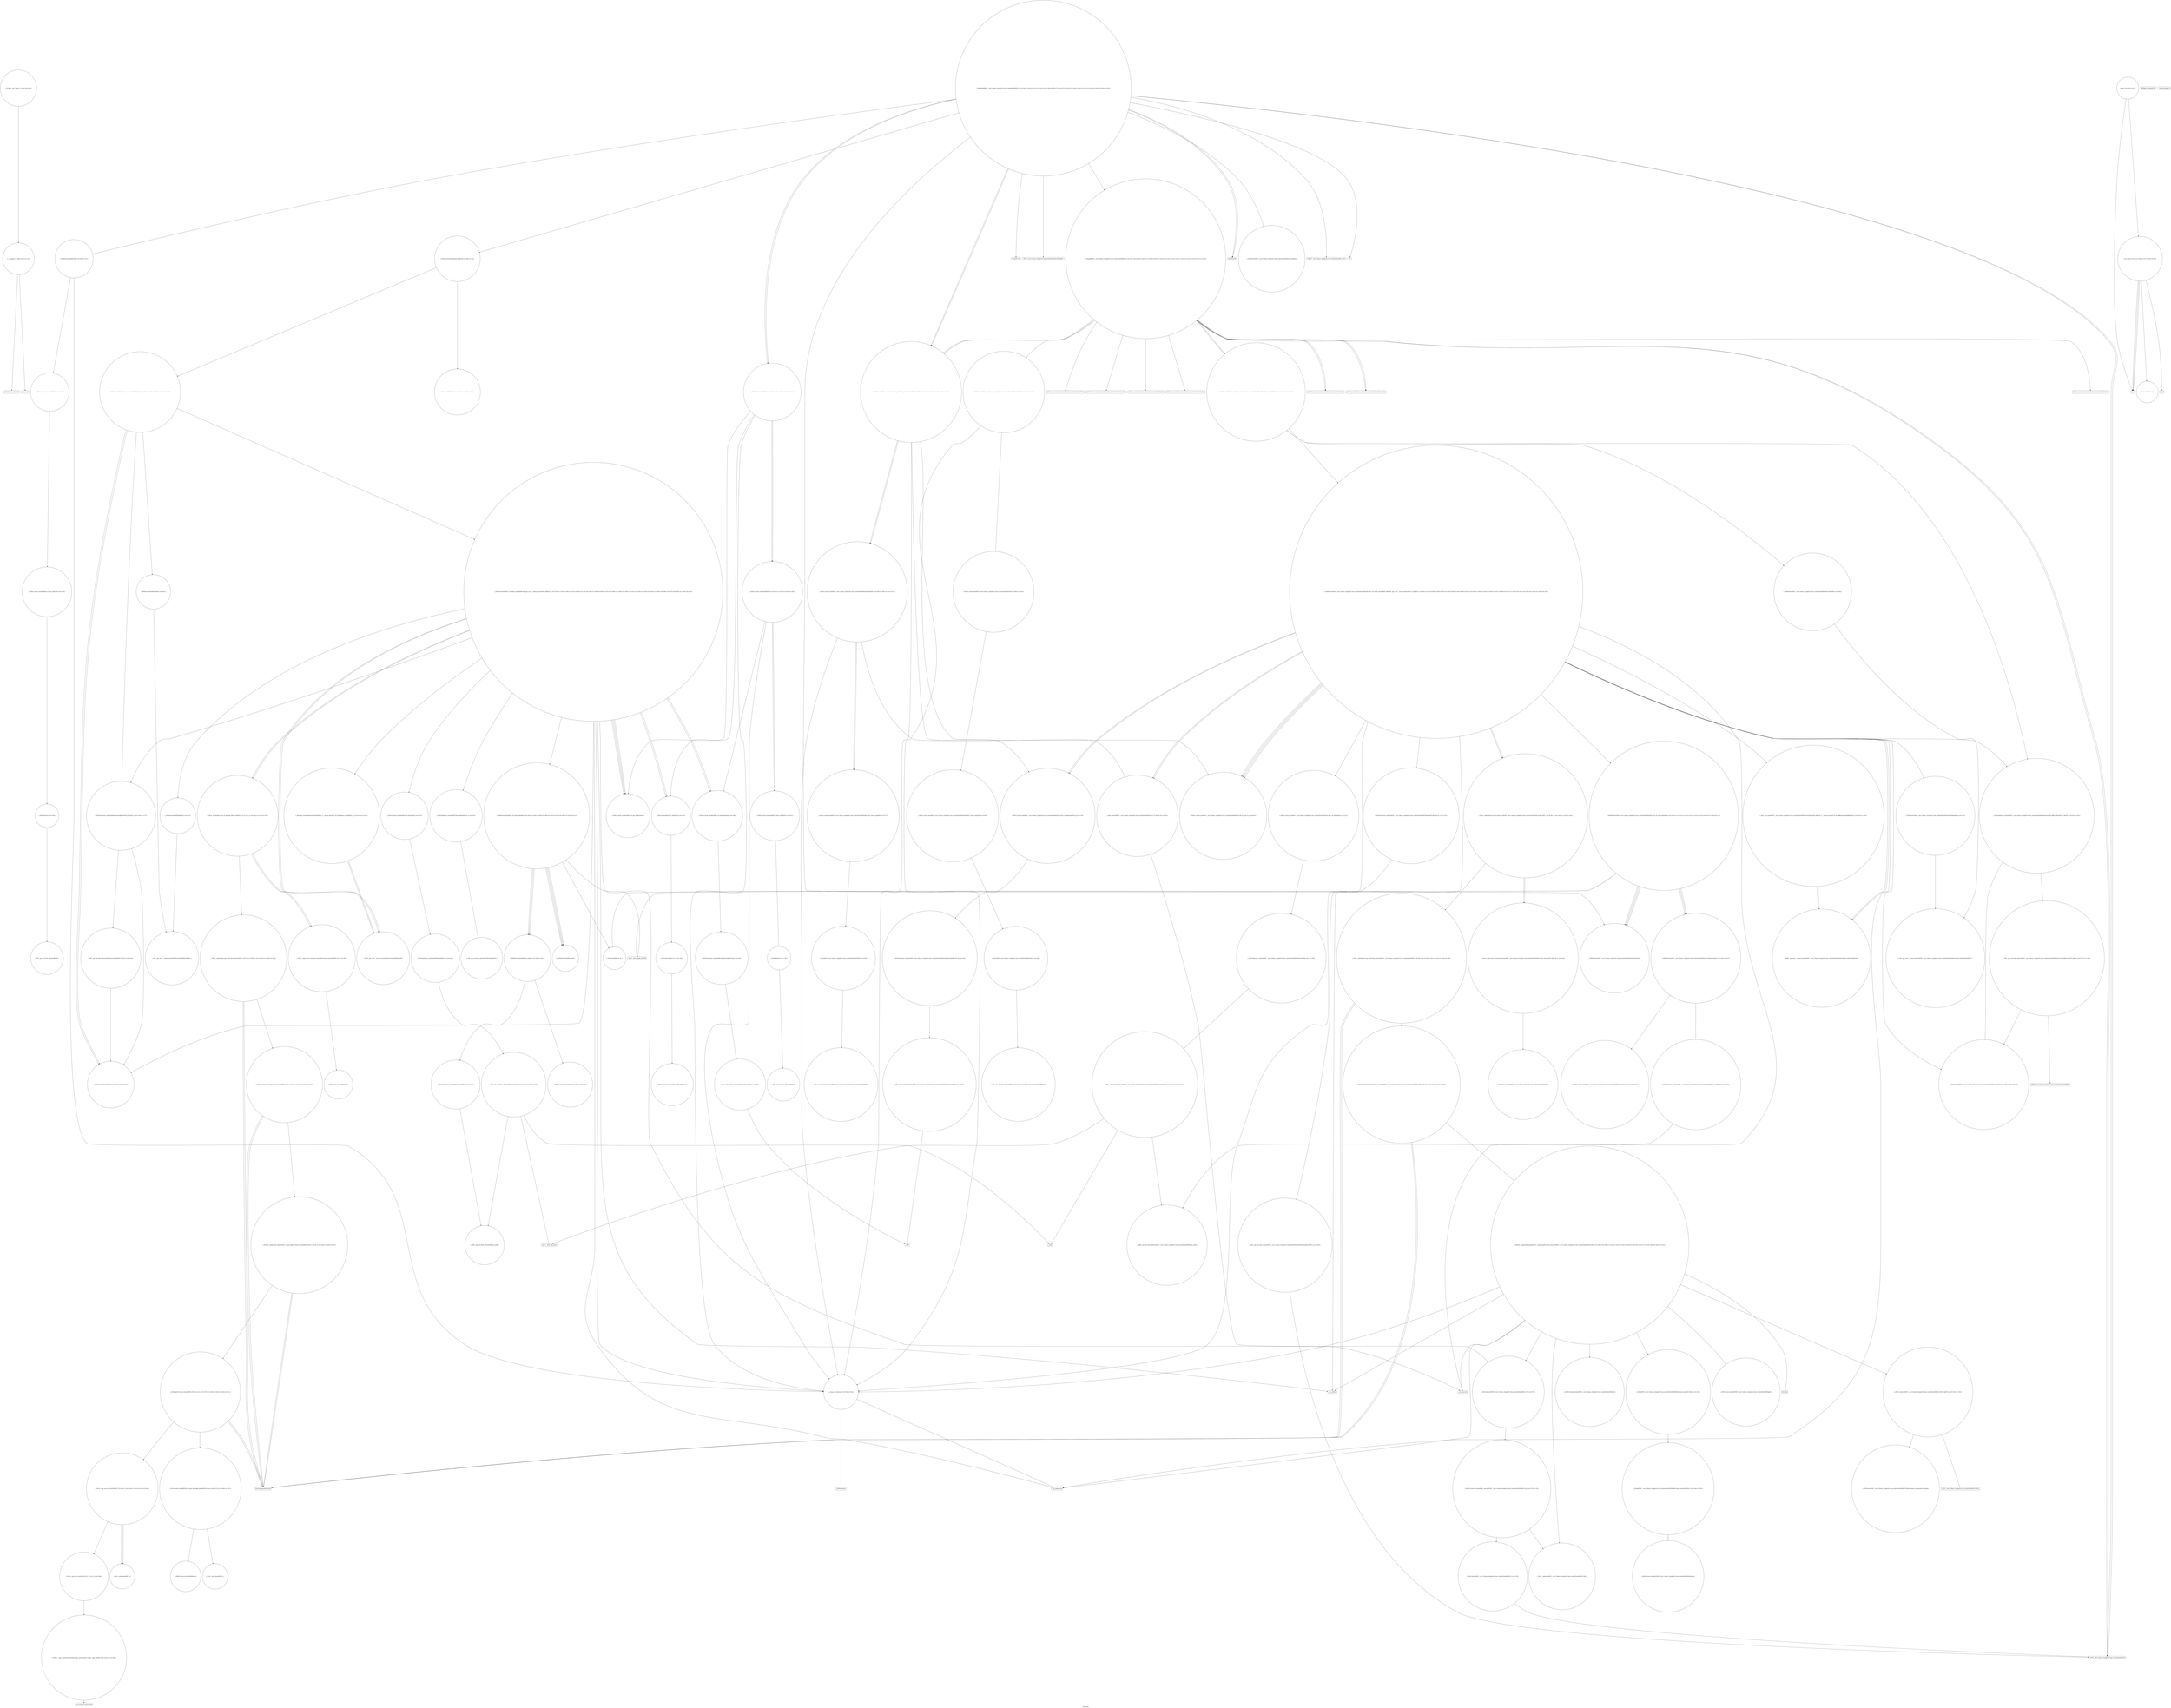 digraph "Call Graph" {
	label="Call Graph";

	Node0x557d69518790 [shape=record,shape=circle,label="{__cxx_global_var_init|{<s0>1|<s1>2}}"];
	Node0x557d69518790:s0 -> Node0x557d69518810[color=black];
	Node0x557d69518790:s1 -> Node0x557d697e70d0[color=black];
	Node0x557d697eac70 [shape=record,shape=circle,label="{_ZSteqIPNSt7__cxx1112basic_stringIcSt11char_traitsIcESaIcEEEEbRKSt13move_iteratorIT_ESB_|{<s0>154|<s1>155}}"];
	Node0x557d697eac70:s0 -> Node0x557d697eacf0[color=black];
	Node0x557d697eac70:s1 -> Node0x557d697eacf0[color=black];
	Node0x557d697e72d0 [shape=record,shape=Mrecord,label="{_ZNKSt7__cxx1112basic_stringIcSt11char_traitsIcESaIcEE6lengthEv}"];
	Node0x557d697e87d0 [shape=record,shape=circle,label="{_ZNSt12_Vector_baseIiSaIiEE12_Vector_implC2Ev|{<s0>158}}"];
	Node0x557d697e87d0:s0 -> Node0x557d697e8850[color=black];
	Node0x557d697e7650 [shape=record,shape=Mrecord,label="{_ZNSt7__cxx1112basic_stringIcSt11char_traitsIcESaIcEEpLEc}"];
	Node0x557d697e8b50 [shape=record,shape=circle,label="{_ZNSt12_Destroy_auxILb1EE9__destroyIPiEEvT_S3_}"];
	Node0x557d697e79d0 [shape=record,shape=circle,label="{_ZNSt6vectorIiSaIiEEC2Ev|{<s0>46|<s1>47}}"];
	Node0x557d697e79d0:s0 -> Node0x557d697e8750[color=black];
	Node0x557d697e79d0:s1 -> Node0x557d697e8050[color=black];
	Node0x557d697e8ed0 [shape=record,shape=circle,label="{_ZNSt6vectorIiSaIiEE12emplace_backIJiEEEvDpOT_|{<s0>171|<s1>172|<s2>173|<s3>174|<s4>175}}"];
	Node0x557d697e8ed0:s0 -> Node0x557d697e9050[color=black];
	Node0x557d697e8ed0:s1 -> Node0x557d697e8fd0[color=black];
	Node0x557d697e8ed0:s2 -> Node0x557d697e9150[color=black];
	Node0x557d697e8ed0:s3 -> Node0x557d697e9050[color=black];
	Node0x557d697e8ed0:s4 -> Node0x557d697e90d0[color=black];
	Node0x557d697e7d50 [shape=record,shape=circle,label="{_Z5_casei|{<s0>55|<s1>56|<s2>57|<s3>58|<s4>59}}"];
	Node0x557d697e7d50:s0 -> Node0x557d697e7dd0[color=black];
	Node0x557d697e7d50:s1 -> Node0x557d697e7dd0[color=black];
	Node0x557d697e7d50:s2 -> Node0x557d697e7dd0[color=black];
	Node0x557d697e7d50:s3 -> Node0x557d697e7e50[color=black];
	Node0x557d697e7d50:s4 -> Node0x557d697e7ed0[color=black];
	Node0x557d697e9250 [shape=record,shape=circle,label="{_ZNKSt6vectorIiSaIiEE12_M_check_lenEmPKc|{<s0>203|<s1>204|<s2>205|<s3>206|<s4>207|<s5>208|<s6>209|<s7>210|<s8>211}}"];
	Node0x557d697e9250:s0 -> Node0x557d697e95d0[color=black];
	Node0x557d697e9250:s1 -> Node0x557d697e9650[color=black];
	Node0x557d697e9250:s2 -> Node0x557d697ea270[color=black];
	Node0x557d697e9250:s3 -> Node0x557d697e9650[color=black];
	Node0x557d697e9250:s4 -> Node0x557d697e9650[color=black];
	Node0x557d697e9250:s5 -> Node0x557d697ea2f0[color=black];
	Node0x557d697e9250:s6 -> Node0x557d697e9650[color=black];
	Node0x557d697e9250:s7 -> Node0x557d697e95d0[color=black];
	Node0x557d697e9250:s8 -> Node0x557d697e95d0[color=black];
	Node0x557d697e80d0 [shape=record,shape=Mrecord,label="{__cxa_begin_catch}"];
	Node0x557d697e95d0 [shape=record,shape=circle,label="{_ZNKSt6vectorIiSaIiEE8max_sizeEv|{<s0>220|<s1>221}}"];
	Node0x557d697e95d0:s0 -> Node0x557d697ecf90[color=black];
	Node0x557d697e95d0:s1 -> Node0x557d697e96d0[color=black];
	Node0x557d697e8450 [shape=record,shape=circle,label="{_ZNSt12_Vector_baseINSt7__cxx1112basic_stringIcSt11char_traitsIcESaIcEEESaIS5_EED2Ev|{<s0>68|<s1>69|<s2>70|<s3>71}}"];
	Node0x557d697e8450:s0 -> Node0x557d697e86d0[color=black];
	Node0x557d697e8450:s1 -> Node0x557d697e9770[color=black];
	Node0x557d697e8450:s2 -> Node0x557d697e9770[color=black];
	Node0x557d697e8450:s3 -> Node0x557d697e8050[color=black];
	Node0x557d697ed190 [shape=record,shape=circle,label="{_ZN9__gnu_cxx13new_allocatorIiE8allocateEmPKv|{<s0>224|<s1>225|<s2>226}}"];
	Node0x557d697ed190:s0 -> Node0x557d697ed010[color=black];
	Node0x557d697ed190:s1 -> Node0x557d697ea670[color=black];
	Node0x557d697ed190:s2 -> Node0x557d697ea6f0[color=black];
	Node0x557d697e97f0 [shape=record,shape=circle,label="{_ZNSt16allocator_traitsISaINSt7__cxx1112basic_stringIcSt11char_traitsIcESaIcEEEEE10deallocateERS6_PS5_m|{<s0>78}}"];
	Node0x557d697e97f0:s0 -> Node0x557d697e9870[color=black];
	Node0x557d697ed510 [shape=record,shape=circle,label="{_ZSt12__miter_baseIPiEDTcl12__miter_basecldtfp_4baseEEESt13move_iteratorIT_E|{<s0>246|<s1>247}}"];
	Node0x557d697ed510:s0 -> Node0x557d697ed810[color=black];
	Node0x557d697ed510:s1 -> Node0x557d697ed790[color=black];
	Node0x557d697e9b70 [shape=record,shape=circle,label="{_ZNSt6vectorINSt7__cxx1112basic_stringIcSt11char_traitsIcESaIcEEESaIS5_EE3endEv|{<s0>106}}"];
	Node0x557d697e9b70:s0 -> Node0x557d697ea4f0[color=black];
	Node0x557d697ed890 [shape=record,shape=circle,label="{_ZNSt13move_iteratorIPiEC2ES0_}"];
	Node0x557d697e9ef0 [shape=record,shape=circle,label="{_ZNSt12_Vector_baseINSt7__cxx1112basic_stringIcSt11char_traitsIcESaIcEEESaIS5_EE11_M_allocateEm|{<s0>121}}"];
	Node0x557d697e9ef0:s0 -> Node0x557d697ea570[color=black];
	Node0x557d697ea270 [shape=record,shape=Mrecord,label="{_ZSt20__throw_length_errorPKc}"];
	Node0x557d697ea5f0 [shape=record,shape=circle,label="{_ZN9__gnu_cxx13new_allocatorINSt7__cxx1112basic_stringIcSt11char_traitsIcESaIcEEEE8allocateEmPKv|{<s0>130|<s1>131|<s2>132}}"];
	Node0x557d697ea5f0:s0 -> Node0x557d697ea470[color=black];
	Node0x557d697ea5f0:s1 -> Node0x557d697ea670[color=black];
	Node0x557d697ea5f0:s2 -> Node0x557d697ea6f0[color=black];
	Node0x557d697ea970 [shape=record,shape=circle,label="{_ZNSt20__uninitialized_copyILb0EE13__uninit_copyISt13move_iteratorIPNSt7__cxx1112basic_stringIcSt11char_traitsIcESaIcEEEES9_EET0_T_SC_SB_|{<s0>140|<s1>141|<s2>142|<s3>143|<s4>144|<s5>145|<s6>146|<s7>147|<s8>148|<s9>149|<s10>150}}"];
	Node0x557d697ea970:s0 -> Node0x557d697ea9f0[color=black];
	Node0x557d697ea970:s1 -> Node0x557d697e8650[color=black];
	Node0x557d697ea970:s2 -> Node0x557d697eaaf0[color=black];
	Node0x557d697ea970:s3 -> Node0x557d697eaa70[color=black];
	Node0x557d697ea970:s4 -> Node0x557d697eab70[color=black];
	Node0x557d697ea970:s5 -> Node0x557d697e80d0[color=black];
	Node0x557d697ea970:s6 -> Node0x557d697e84d0[color=black];
	Node0x557d697ea970:s7 -> Node0x557d697ea0f0[color=black];
	Node0x557d697ea970:s8 -> Node0x557d697ea170[color=black];
	Node0x557d697ea970:s9 -> Node0x557d697eabf0[color=black];
	Node0x557d697ea970:s10 -> Node0x557d697e8050[color=black];
	Node0x557d69518810 [shape=record,shape=Mrecord,label="{_ZNSt8ios_base4InitC1Ev}"];
	Node0x557d697eacf0 [shape=record,shape=circle,label="{_ZNKSt13move_iteratorIPNSt7__cxx1112basic_stringIcSt11char_traitsIcESaIcEEEE4baseEv}"];
	Node0x557d697e7350 [shape=record,shape=Mrecord,label="{_ZNKSt7__cxx1112basic_stringIcSt11char_traitsIcESaIcEE4findEcm}"];
	Node0x557d697e8850 [shape=record,shape=circle,label="{_ZNSaIiEC2Ev|{<s0>159}}"];
	Node0x557d697e8850:s0 -> Node0x557d697e88d0[color=black];
	Node0x557d697e76d0 [shape=record,shape=Mrecord,label="{_ZNSt7__cxx1112basic_stringIcSt11char_traitsIcESaIcEED1Ev}"];
	Node0x557d697e8bd0 [shape=record,shape=circle,label="{_ZNSt12_Vector_baseIiSaIiEE13_M_deallocateEPim|{<s0>166}}"];
	Node0x557d697e8bd0:s0 -> Node0x557d697e8cd0[color=black];
	Node0x557d697e7a50 [shape=record,shape=circle,label="{_ZNKSt6vectorINSt7__cxx1112basic_stringIcSt11char_traitsIcESaIcEEESaIS5_EE4sizeEv}"];
	Node0x557d697e8f50 [shape=record,shape=circle,label="{_ZSt4moveIRiEONSt16remove_referenceIT_E4typeEOS2_}"];
	Node0x557d697e7dd0 [shape=record,shape=Mrecord,label="{scanf}"];
	Node0x557d697e92d0 [shape=record,shape=circle,label="{_ZN9__gnu_cxxmiIPiSt6vectorIiSaIiEEEENS_17__normal_iteratorIT_T0_E15difference_typeERKS8_SB_|{<s0>212|<s1>213}}"];
	Node0x557d697e92d0:s0 -> Node0x557d697e94d0[color=black];
	Node0x557d697e92d0:s1 -> Node0x557d697e94d0[color=black];
	Node0x557d697e8150 [shape=record,shape=Mrecord,label="{_ZSt9terminatev}"];
	Node0x557d697e9650 [shape=record,shape=circle,label="{_ZNKSt6vectorIiSaIiEE4sizeEv}"];
	Node0x557d697e84d0 [shape=record,shape=circle,label="{_ZSt8_DestroyIPNSt7__cxx1112basic_stringIcSt11char_traitsIcESaIcEEEEvT_S7_|{<s0>72}}"];
	Node0x557d697e84d0:s0 -> Node0x557d697e8550[color=black];
	Node0x557d697ed210 [shape=record,shape=circle,label="{_ZSt22__uninitialized_copy_aISt13move_iteratorIPiES1_iET0_T_S4_S3_RSaIT1_E|{<s0>227|<s1>228|<s2>229}}"];
	Node0x557d697ed210:s0 -> Node0x557d697ea8f0[color=black];
	Node0x557d697ed210:s1 -> Node0x557d697ea8f0[color=black];
	Node0x557d697ed210:s2 -> Node0x557d697ed310[color=black];
	Node0x557d697e9870 [shape=record,shape=circle,label="{_ZN9__gnu_cxx13new_allocatorINSt7__cxx1112basic_stringIcSt11char_traitsIcESaIcEEEE10deallocateEPS6_m|{<s0>79}}"];
	Node0x557d697e9870:s0 -> Node0x557d697e98f0[color=black];
	Node0x557d697ed590 [shape=record,shape=circle,label="{_ZSt13__copy_move_aILb1EPiS0_ET1_T0_S2_S1_|{<s0>248}}"];
	Node0x557d697ed590:s0 -> Node0x557d697ed690[color=black];
	Node0x557d697e9bf0 [shape=record,shape=circle,label="{_ZN9__gnu_cxx13new_allocatorINSt7__cxx1112basic_stringIcSt11char_traitsIcESaIcEEEE9constructIS6_JRKS6_EEEvPT_DpOT0_|{<s0>107|<s1>108}}"];
	Node0x557d697e9bf0:s0 -> Node0x557d697e9c70[color=black];
	Node0x557d697e9bf0:s1 -> Node0x557d697e9cf0[color=black];
	Node0x557d697ed910 [shape=record,shape=circle,label="{_ZN9__gnu_cxx13new_allocatorIiE7destroyIiEEvPT_}"];
	Node0x557d697e9f70 [shape=record,shape=circle,label="{_ZSt34__uninitialized_move_if_noexcept_aIPNSt7__cxx1112basic_stringIcSt11char_traitsIcESaIcEEES6_SaIS5_EET0_T_S9_S8_RT1_|{<s0>122|<s1>123|<s2>124}}"];
	Node0x557d697e9f70:s0 -> Node0x557d697ea7f0[color=black];
	Node0x557d697e9f70:s1 -> Node0x557d697ea7f0[color=black];
	Node0x557d697e9f70:s2 -> Node0x557d697ea770[color=black];
	Node0x557d697ea2f0 [shape=record,shape=circle,label="{_ZSt3maxImERKT_S2_S2_}"];
	Node0x557d697ea670 [shape=record,shape=Mrecord,label="{_ZSt17__throw_bad_allocv}"];
	Node0x557d697ea9f0 [shape=record,shape=circle,label="{_ZStneIPNSt7__cxx1112basic_stringIcSt11char_traitsIcESaIcEEEEbRKSt13move_iteratorIT_ESB_|{<s0>151}}"];
	Node0x557d697ea9f0:s0 -> Node0x557d697eac70[color=black];
	Node0x557d697e7050 [shape=record,shape=Mrecord,label="{_ZNSt8ios_base4InitD1Ev}"];
	Node0x557d697ead70 [shape=record,shape=circle,label="{_ZSt7forwardINSt7__cxx1112basic_stringIcSt11char_traitsIcESaIcEEEEOT_RNSt16remove_referenceIS6_E4typeE}"];
	Node0x557d697e73d0 [shape=record,shape=Mrecord,label="{_ZNKSt7__cxx1112basic_stringIcSt11char_traitsIcESaIcEEixEm}"];
	Node0x557d697e88d0 [shape=record,shape=circle,label="{_ZN9__gnu_cxx13new_allocatorIiEC2Ev}"];
	Node0x557d697e7750 [shape=record,shape=circle,label="{_ZNSt6vectorINSt7__cxx1112basic_stringIcSt11char_traitsIcESaIcEEESaIS5_EED2Ev|{<s0>24|<s1>25|<s2>26|<s3>27|<s4>28}}"];
	Node0x557d697e7750:s0 -> Node0x557d697e83d0[color=black];
	Node0x557d697e7750:s1 -> Node0x557d697e8350[color=black];
	Node0x557d697e7750:s2 -> Node0x557d697e8450[color=black];
	Node0x557d697e7750:s3 -> Node0x557d697e8450[color=black];
	Node0x557d697e7750:s4 -> Node0x557d697e8050[color=black];
	Node0x557d697e8c50 [shape=record,shape=circle,label="{_ZNSt12_Vector_baseIiSaIiEE12_Vector_implD2Ev|{<s0>167}}"];
	Node0x557d697e8c50:s0 -> Node0x557d697e8dd0[color=black];
	Node0x557d697e7ad0 [shape=record,shape=circle,label="{_ZNSt6vectorIiSaIiEE9push_backEOi|{<s0>48|<s1>49}}"];
	Node0x557d697e7ad0:s0 -> Node0x557d697e8f50[color=black];
	Node0x557d697e7ad0:s1 -> Node0x557d697e8ed0[color=black];
	Node0x557d697e8fd0 [shape=record,shape=circle,label="{_ZNSt16allocator_traitsISaIiEE9constructIiJiEEEvRS0_PT_DpOT0_|{<s0>176|<s1>177}}"];
	Node0x557d697e8fd0:s0 -> Node0x557d697e9050[color=black];
	Node0x557d697e8fd0:s1 -> Node0x557d697e91d0[color=black];
	Node0x557d697e7e50 [shape=record,shape=circle,label="{_ZSt3minIiERKT_S2_S2_}"];
	Node0x557d697e9350 [shape=record,shape=circle,label="{_ZNSt6vectorIiSaIiEE5beginEv|{<s0>214}}"];
	Node0x557d697e9350:s0 -> Node0x557d697ed090[color=black];
	Node0x557d697e81d0 [shape=record,shape=circle,label="{_ZNSt12_Vector_baseINSt7__cxx1112basic_stringIcSt11char_traitsIcESaIcEEESaIS5_EE12_Vector_implC2Ev|{<s0>65}}"];
	Node0x557d697e81d0:s0 -> Node0x557d697e8250[color=black];
	Node0x557d697e96d0 [shape=record,shape=circle,label="{_ZNSt16allocator_traitsISaIiEE8max_sizeERKS0_|{<s0>222}}"];
	Node0x557d697e96d0:s0 -> Node0x557d697ed010[color=black];
	Node0x557d697e8550 [shape=record,shape=circle,label="{_ZNSt12_Destroy_auxILb0EE9__destroyIPNSt7__cxx1112basic_stringIcSt11char_traitsIcESaIcEEEEEvT_S9_|{<s0>73|<s1>74}}"];
	Node0x557d697e8550:s0 -> Node0x557d697e8650[color=black];
	Node0x557d697e8550:s1 -> Node0x557d697e85d0[color=black];
	Node0x557d697ed290 [shape=record,shape=circle,label="{_ZSt32__make_move_if_noexcept_iteratorIiSt13move_iteratorIPiEET0_PT_|{<s0>230}}"];
	Node0x557d697ed290:s0 -> Node0x557d697ed890[color=black];
	Node0x557d697e98f0 [shape=record,shape=Mrecord,label="{_ZdlPv}"];
	Node0x557d697ed610 [shape=record,shape=circle,label="{_ZSt12__niter_baseIPiET_S1_}"];
	Node0x557d697e9c70 [shape=record,shape=circle,label="{_ZSt7forwardIRKNSt7__cxx1112basic_stringIcSt11char_traitsIcESaIcEEEEOT_RNSt16remove_referenceIS8_E4typeE}"];
	Node0x557d697ed990 [shape=record,shape=circle,label="{_GLOBAL__sub_I_kubus_1_0.cpp|{<s0>250}}"];
	Node0x557d697ed990:s0 -> Node0x557d69518790[color=black];
	Node0x557d697e9ff0 [shape=record,shape=circle,label="{_ZNK9__gnu_cxx17__normal_iteratorIPNSt7__cxx1112basic_stringIcSt11char_traitsIcESaIcEEESt6vectorIS6_SaIS6_EEE4baseEv}"];
	Node0x557d697ea370 [shape=record,shape=circle,label="{_ZNSt16allocator_traitsISaINSt7__cxx1112basic_stringIcSt11char_traitsIcESaIcEEEEE8max_sizeERKS6_|{<s0>128}}"];
	Node0x557d697ea370:s0 -> Node0x557d697ea470[color=black];
	Node0x557d697ea6f0 [shape=record,shape=Mrecord,label="{_Znwm}"];
	Node0x557d697eaa70 [shape=record,shape=circle,label="{_ZSt10_ConstructINSt7__cxx1112basic_stringIcSt11char_traitsIcESaIcEEEJS5_EEvPT_DpOT0_|{<s0>152|<s1>153}}"];
	Node0x557d697eaa70:s0 -> Node0x557d697ead70[color=black];
	Node0x557d697eaa70:s1 -> Node0x557d697eadf0[color=black];
	Node0x557d697e70d0 [shape=record,shape=Mrecord,label="{__cxa_atexit}"];
	Node0x557d697eadf0 [shape=record,shape=Mrecord,label="{_ZNSt7__cxx1112basic_stringIcSt11char_traitsIcESaIcEEC1EOS4_}"];
	Node0x557d697e7450 [shape=record,shape=Mrecord,label="{_ZNKSt7__cxx1112basic_stringIcSt11char_traitsIcESaIcEE5emptyEv}"];
	Node0x557d697e8950 [shape=record,shape=circle,label="{_ZSt8_DestroyIPiiEvT_S1_RSaIT0_E|{<s0>160}}"];
	Node0x557d697e8950:s0 -> Node0x557d697e8ad0[color=black];
	Node0x557d697e77d0 [shape=record,shape=circle,label="{_Z8splitintRKNSt7__cxx1112basic_stringIcSt11char_traitsIcESaIcEEES6_|{<s0>29|<s1>30|<s2>31|<s3>32|<s4>33|<s5>34|<s6>35|<s7>36|<s8>37|<s9>38|<s10>39|<s11>40|<s12>41|<s13>42|<s14>43|<s15>44|<s16>45}}"];
	Node0x557d697e77d0:s0 -> Node0x557d697e7850[color=black];
	Node0x557d697e77d0:s1 -> Node0x557d697e78d0[color=black];
	Node0x557d697e77d0:s2 -> Node0x557d697e7150[color=black];
	Node0x557d697e77d0:s3 -> Node0x557d697e76d0[color=black];
	Node0x557d697e77d0:s4 -> Node0x557d697e7950[color=black];
	Node0x557d697e77d0:s5 -> Node0x557d697e79d0[color=black];
	Node0x557d697e77d0:s6 -> Node0x557d697e7a50[color=black];
	Node0x557d697e77d0:s7 -> Node0x557d697e7bd0[color=black];
	Node0x557d697e77d0:s8 -> Node0x557d697e7c50[color=black];
	Node0x557d697e77d0:s9 -> Node0x557d697e7b50[color=black];
	Node0x557d697e77d0:s10 -> Node0x557d697e7ad0[color=black];
	Node0x557d697e77d0:s11 -> Node0x557d697e76d0[color=black];
	Node0x557d697e77d0:s12 -> Node0x557d697e7950[color=black];
	Node0x557d697e77d0:s13 -> Node0x557d697e7cd0[color=black];
	Node0x557d697e77d0:s14 -> Node0x557d697e7750[color=black];
	Node0x557d697e77d0:s15 -> Node0x557d697e7cd0[color=black];
	Node0x557d697e77d0:s16 -> Node0x557d697e7750[color=black];
	Node0x557d697e8cd0 [shape=record,shape=circle,label="{_ZNSt16allocator_traitsISaIiEE10deallocateERS0_Pim|{<s0>168}}"];
	Node0x557d697e8cd0:s0 -> Node0x557d697e8d50[color=black];
	Node0x557d697e7b50 [shape=record,shape=Mrecord,label="{atoi}"];
	Node0x557d697e9050 [shape=record,shape=circle,label="{_ZSt7forwardIiEOT_RNSt16remove_referenceIS0_E4typeE}"];
	Node0x557d697e7ed0 [shape=record,shape=Mrecord,label="{printf}"];
	Node0x557d697e93d0 [shape=record,shape=circle,label="{_ZNSt12_Vector_baseIiSaIiEE11_M_allocateEm|{<s0>215}}"];
	Node0x557d697e93d0:s0 -> Node0x557d697ed110[color=black];
	Node0x557d697e8250 [shape=record,shape=circle,label="{_ZNSaINSt7__cxx1112basic_stringIcSt11char_traitsIcESaIcEEEEC2Ev|{<s0>66}}"];
	Node0x557d697e8250:s0 -> Node0x557d697e82d0[color=black];
	Node0x557d697ecf90 [shape=record,shape=circle,label="{_ZNKSt12_Vector_baseIiSaIiEE19_M_get_Tp_allocatorEv}"];
	Node0x557d697e85d0 [shape=record,shape=circle,label="{_ZSt8_DestroyINSt7__cxx1112basic_stringIcSt11char_traitsIcESaIcEEEEvPT_|{<s0>75}}"];
	Node0x557d697e85d0:s0 -> Node0x557d697e76d0[color=black];
	Node0x557d697ed310 [shape=record,shape=circle,label="{_ZSt18uninitialized_copyISt13move_iteratorIPiES1_ET0_T_S4_S3_|{<s0>231|<s1>232|<s2>233}}"];
	Node0x557d697ed310:s0 -> Node0x557d697ea8f0[color=black];
	Node0x557d697ed310:s1 -> Node0x557d697ea8f0[color=black];
	Node0x557d697ed310:s2 -> Node0x557d697ed390[color=black];
	Node0x557d697e9970 [shape=record,shape=circle,label="{_ZNSaINSt7__cxx1112basic_stringIcSt11char_traitsIcESaIcEEEED2Ev|{<s0>80}}"];
	Node0x557d697e9970:s0 -> Node0x557d697e99f0[color=black];
	Node0x557d697ed690 [shape=record,shape=circle,label="{_ZNSt11__copy_moveILb1ELb1ESt26random_access_iterator_tagE8__copy_mIiEEPT_PKS3_S6_S4_|{<s0>249}}"];
	Node0x557d697ed690:s0 -> Node0x557d697ed710[color=black];
	Node0x557d697e9cf0 [shape=record,shape=Mrecord,label="{_ZNSt7__cxx1112basic_stringIcSt11char_traitsIcESaIcEEC1ERKS4_}"];
	Node0x557d697ea070 [shape=record,shape=circle,label="{_ZNSt16allocator_traitsISaINSt7__cxx1112basic_stringIcSt11char_traitsIcESaIcEEEEE7destroyIS5_EEvRS6_PT_|{<s0>125}}"];
	Node0x557d697ea070:s0 -> Node0x557d697eaef0[color=black];
	Node0x557d697ea3f0 [shape=record,shape=circle,label="{_ZNKSt12_Vector_baseINSt7__cxx1112basic_stringIcSt11char_traitsIcESaIcEEESaIS5_EE19_M_get_Tp_allocatorEv}"];
	Node0x557d697ea770 [shape=record,shape=circle,label="{_ZSt22__uninitialized_copy_aISt13move_iteratorIPNSt7__cxx1112basic_stringIcSt11char_traitsIcESaIcEEEES7_S6_ET0_T_SA_S9_RSaIT1_E|{<s0>133|<s1>134|<s2>135}}"];
	Node0x557d697ea770:s0 -> Node0x557d697ea8f0[color=black];
	Node0x557d697ea770:s1 -> Node0x557d697ea8f0[color=black];
	Node0x557d697ea770:s2 -> Node0x557d697ea870[color=black];
	Node0x557d697eaaf0 [shape=record,shape=circle,label="{_ZNKSt13move_iteratorIPNSt7__cxx1112basic_stringIcSt11char_traitsIcESaIcEEEEdeEv}"];
	Node0x557d697e7150 [shape=record,shape=circle,label="{_Z5splitRKNSt7__cxx1112basic_stringIcSt11char_traitsIcESaIcEEES6_|{<s0>3|<s1>4|<s2>5|<s3>6|<s4>7|<s5>8|<s6>9|<s7>10|<s8>11|<s9>12|<s10>13|<s11>14|<s12>15|<s13>16|<s14>17|<s15>18}}"];
	Node0x557d697e7150:s0 -> Node0x557d697e71d0[color=black];
	Node0x557d697e7150:s1 -> Node0x557d697e7250[color=black];
	Node0x557d697e7150:s2 -> Node0x557d697e72d0[color=black];
	Node0x557d697e7150:s3 -> Node0x557d697e73d0[color=black];
	Node0x557d697e7150:s4 -> Node0x557d697e7350[color=black];
	Node0x557d697e7150:s5 -> Node0x557d697e7450[color=black];
	Node0x557d697e7150:s6 -> Node0x557d697e74d0[color=black];
	Node0x557d697e7150:s7 -> Node0x557d697e75d0[color=black];
	Node0x557d697e7150:s8 -> Node0x557d697e76d0[color=black];
	Node0x557d697e7150:s9 -> Node0x557d697e7750[color=black];
	Node0x557d697e7150:s10 -> Node0x557d697e73d0[color=black];
	Node0x557d697e7150:s11 -> Node0x557d697e7650[color=black];
	Node0x557d697e7150:s12 -> Node0x557d697e7450[color=black];
	Node0x557d697e7150:s13 -> Node0x557d697e74d0[color=black];
	Node0x557d697e7150:s14 -> Node0x557d697e76d0[color=black];
	Node0x557d697e7150:s15 -> Node0x557d697e7750[color=black];
	Node0x557d697eae70 [shape=record,shape=circle,label="{_ZNSt13move_iteratorIPNSt7__cxx1112basic_stringIcSt11char_traitsIcESaIcEEEEC2ES6_}"];
	Node0x557d697e74d0 [shape=record,shape=circle,label="{_ZNSt6vectorINSt7__cxx1112basic_stringIcSt11char_traitsIcESaIcEEESaIS5_EE9push_backERKS5_|{<s0>21|<s1>22|<s2>23}}"];
	Node0x557d697e74d0:s0 -> Node0x557d697e9a70[color=black];
	Node0x557d697e74d0:s1 -> Node0x557d697e9b70[color=black];
	Node0x557d697e74d0:s2 -> Node0x557d697e9af0[color=black];
	Node0x557d697e89d0 [shape=record,shape=circle,label="{_ZNSt12_Vector_baseIiSaIiEE19_M_get_Tp_allocatorEv}"];
	Node0x557d697e7850 [shape=record,shape=Mrecord,label="{_ZNSaIcEC1Ev}"];
	Node0x557d697e8d50 [shape=record,shape=circle,label="{_ZN9__gnu_cxx13new_allocatorIiE10deallocateEPim|{<s0>169}}"];
	Node0x557d697e8d50:s0 -> Node0x557d697e98f0[color=black];
	Node0x557d697e7bd0 [shape=record,shape=circle,label="{_ZNSt6vectorINSt7__cxx1112basic_stringIcSt11char_traitsIcESaIcEEESaIS5_EEixEm}"];
	Node0x557d697e90d0 [shape=record,shape=circle,label="{_ZNSt6vectorIiSaIiEE17_M_realloc_insertIJiEEEvN9__gnu_cxx17__normal_iteratorIPiS1_EEDpOT_|{<s0>178|<s1>179|<s2>180|<s3>181|<s4>182|<s5>183|<s6>184|<s7>185|<s8>186|<s9>187|<s10>188|<s11>189|<s12>190|<s13>191|<s14>192|<s15>193|<s16>194|<s17>195|<s18>196|<s19>197|<s20>198|<s21>199|<s22>200}}"];
	Node0x557d697e90d0:s0 -> Node0x557d697e9250[color=black];
	Node0x557d697e90d0:s1 -> Node0x557d697e9350[color=black];
	Node0x557d697e90d0:s2 -> Node0x557d697e92d0[color=black];
	Node0x557d697e90d0:s3 -> Node0x557d697e93d0[color=black];
	Node0x557d697e90d0:s4 -> Node0x557d697e9050[color=black];
	Node0x557d697e90d0:s5 -> Node0x557d697e8fd0[color=black];
	Node0x557d697e90d0:s6 -> Node0x557d697e94d0[color=black];
	Node0x557d697e90d0:s7 -> Node0x557d697e89d0[color=black];
	Node0x557d697e90d0:s8 -> Node0x557d697e9450[color=black];
	Node0x557d697e90d0:s9 -> Node0x557d697e94d0[color=black];
	Node0x557d697e90d0:s10 -> Node0x557d697e89d0[color=black];
	Node0x557d697e90d0:s11 -> Node0x557d697e9450[color=black];
	Node0x557d697e90d0:s12 -> Node0x557d697e80d0[color=black];
	Node0x557d697e90d0:s13 -> Node0x557d697e9550[color=black];
	Node0x557d697e90d0:s14 -> Node0x557d697ea170[color=black];
	Node0x557d697e90d0:s15 -> Node0x557d697e89d0[color=black];
	Node0x557d697e90d0:s16 -> Node0x557d697e8950[color=black];
	Node0x557d697e90d0:s17 -> Node0x557d697e8bd0[color=black];
	Node0x557d697e90d0:s18 -> Node0x557d697ea0f0[color=black];
	Node0x557d697e90d0:s19 -> Node0x557d697e89d0[color=black];
	Node0x557d697e90d0:s20 -> Node0x557d697e8950[color=black];
	Node0x557d697e90d0:s21 -> Node0x557d697e8bd0[color=black];
	Node0x557d697e90d0:s22 -> Node0x557d697e8050[color=black];
	Node0x557d697e7f50 [shape=record,shape=circle,label="{main|{<s0>60|<s1>61}}"];
	Node0x557d697e7f50:s0 -> Node0x557d697e7dd0[color=black];
	Node0x557d697e7f50:s1 -> Node0x557d697e7d50[color=black];
	Node0x557d697e9450 [shape=record,shape=circle,label="{_ZSt34__uninitialized_move_if_noexcept_aIPiS0_SaIiEET0_T_S3_S2_RT1_|{<s0>216|<s1>217|<s2>218}}"];
	Node0x557d697e9450:s0 -> Node0x557d697ed290[color=black];
	Node0x557d697e9450:s1 -> Node0x557d697ed290[color=black];
	Node0x557d697e9450:s2 -> Node0x557d697ed210[color=black];
	Node0x557d697e82d0 [shape=record,shape=circle,label="{_ZN9__gnu_cxx13new_allocatorINSt7__cxx1112basic_stringIcSt11char_traitsIcESaIcEEEEC2Ev}"];
	Node0x557d697ed010 [shape=record,shape=circle,label="{_ZNK9__gnu_cxx13new_allocatorIiE8max_sizeEv}"];
	Node0x557d697e8650 [shape=record,shape=circle,label="{_ZSt11__addressofINSt7__cxx1112basic_stringIcSt11char_traitsIcESaIcEEEEPT_RS6_}"];
	Node0x557d697ed390 [shape=record,shape=circle,label="{_ZNSt20__uninitialized_copyILb1EE13__uninit_copyISt13move_iteratorIPiES3_EET0_T_S6_S5_|{<s0>234|<s1>235|<s2>236}}"];
	Node0x557d697ed390:s0 -> Node0x557d697ea8f0[color=black];
	Node0x557d697ed390:s1 -> Node0x557d697ea8f0[color=black];
	Node0x557d697ed390:s2 -> Node0x557d697ed410[color=black];
	Node0x557d697e99f0 [shape=record,shape=circle,label="{_ZN9__gnu_cxx13new_allocatorINSt7__cxx1112basic_stringIcSt11char_traitsIcESaIcEEEED2Ev}"];
	Node0x557d697ed710 [shape=record,shape=Mrecord,label="{llvm.memmove.p0i8.p0i8.i64}"];
	Node0x557d697e9d70 [shape=record,shape=circle,label="{_ZNKSt6vectorINSt7__cxx1112basic_stringIcSt11char_traitsIcESaIcEEESaIS5_EE12_M_check_lenEmPKc|{<s0>109|<s1>110|<s2>111|<s3>112|<s4>113|<s5>114|<s6>115|<s7>116|<s8>117}}"];
	Node0x557d697e9d70:s0 -> Node0x557d697ea1f0[color=black];
	Node0x557d697e9d70:s1 -> Node0x557d697e7a50[color=black];
	Node0x557d697e9d70:s2 -> Node0x557d697ea270[color=black];
	Node0x557d697e9d70:s3 -> Node0x557d697e7a50[color=black];
	Node0x557d697e9d70:s4 -> Node0x557d697e7a50[color=black];
	Node0x557d697e9d70:s5 -> Node0x557d697ea2f0[color=black];
	Node0x557d697e9d70:s6 -> Node0x557d697e7a50[color=black];
	Node0x557d697e9d70:s7 -> Node0x557d697ea1f0[color=black];
	Node0x557d697e9d70:s8 -> Node0x557d697ea1f0[color=black];
	Node0x557d697ea0f0 [shape=record,shape=Mrecord,label="{__cxa_rethrow}"];
	Node0x557d697ea470 [shape=record,shape=circle,label="{_ZNK9__gnu_cxx13new_allocatorINSt7__cxx1112basic_stringIcSt11char_traitsIcESaIcEEEE8max_sizeEv}"];
	Node0x557d697ea7f0 [shape=record,shape=circle,label="{_ZSt32__make_move_if_noexcept_iteratorINSt7__cxx1112basic_stringIcSt11char_traitsIcESaIcEEESt13move_iteratorIPS5_EET0_PT_|{<s0>136}}"];
	Node0x557d697ea7f0:s0 -> Node0x557d697eae70[color=black];
	Node0x557d697eab70 [shape=record,shape=circle,label="{_ZNSt13move_iteratorIPNSt7__cxx1112basic_stringIcSt11char_traitsIcESaIcEEEEppEv}"];
	Node0x557d697e71d0 [shape=record,shape=circle,label="{_ZNSt6vectorINSt7__cxx1112basic_stringIcSt11char_traitsIcESaIcEEESaIS5_EEC2Ev|{<s0>19|<s1>20}}"];
	Node0x557d697e71d0:s0 -> Node0x557d697e7fd0[color=black];
	Node0x557d697e71d0:s1 -> Node0x557d697e8050[color=black];
	Node0x557d697eaef0 [shape=record,shape=circle,label="{_ZN9__gnu_cxx13new_allocatorINSt7__cxx1112basic_stringIcSt11char_traitsIcESaIcEEEE7destroyIS6_EEvPT_|{<s0>156}}"];
	Node0x557d697eaef0:s0 -> Node0x557d697e76d0[color=black];
	Node0x557d697e7550 [shape=record,shape=Mrecord,label="{__gxx_personality_v0}"];
	Node0x557d697e8a50 [shape=record,shape=circle,label="{_ZNSt12_Vector_baseIiSaIiEED2Ev|{<s0>161|<s1>162|<s2>163|<s3>164}}"];
	Node0x557d697e8a50:s0 -> Node0x557d697e8bd0[color=black];
	Node0x557d697e8a50:s1 -> Node0x557d697e8c50[color=black];
	Node0x557d697e8a50:s2 -> Node0x557d697e8c50[color=black];
	Node0x557d697e8a50:s3 -> Node0x557d697e8050[color=black];
	Node0x557d697e78d0 [shape=record,shape=Mrecord,label="{_ZNSt7__cxx1112basic_stringIcSt11char_traitsIcESaIcEEC1EPKcRKS3_}"];
	Node0x557d697e8dd0 [shape=record,shape=circle,label="{_ZNSaIiED2Ev|{<s0>170}}"];
	Node0x557d697e8dd0:s0 -> Node0x557d697e8e50[color=black];
	Node0x557d697e7c50 [shape=record,shape=Mrecord,label="{_ZNKSt7__cxx1112basic_stringIcSt11char_traitsIcESaIcEE5c_strEv}"];
	Node0x557d697e9150 [shape=record,shape=circle,label="{_ZNSt6vectorIiSaIiEE3endEv|{<s0>201}}"];
	Node0x557d697e9150:s0 -> Node0x557d697ed090[color=black];
	Node0x557d697e7fd0 [shape=record,shape=circle,label="{_ZNSt12_Vector_baseINSt7__cxx1112basic_stringIcSt11char_traitsIcESaIcEEESaIS5_EEC2Ev|{<s0>62}}"];
	Node0x557d697e7fd0:s0 -> Node0x557d697e81d0[color=black];
	Node0x557d697e94d0 [shape=record,shape=circle,label="{_ZNK9__gnu_cxx17__normal_iteratorIPiSt6vectorIiSaIiEEE4baseEv}"];
	Node0x557d697e8350 [shape=record,shape=circle,label="{_ZSt8_DestroyIPNSt7__cxx1112basic_stringIcSt11char_traitsIcESaIcEEES5_EvT_S7_RSaIT0_E|{<s0>67}}"];
	Node0x557d697e8350:s0 -> Node0x557d697e84d0[color=black];
	Node0x557d697ed090 [shape=record,shape=circle,label="{_ZN9__gnu_cxx17__normal_iteratorIPiSt6vectorIiSaIiEEEC2ERKS1_}"];
	Node0x557d697e86d0 [shape=record,shape=circle,label="{_ZNSt12_Vector_baseINSt7__cxx1112basic_stringIcSt11char_traitsIcESaIcEEESaIS5_EE13_M_deallocateEPS5_m|{<s0>76}}"];
	Node0x557d697e86d0:s0 -> Node0x557d697e97f0[color=black];
	Node0x557d697ed410 [shape=record,shape=circle,label="{_ZSt4copyISt13move_iteratorIPiES1_ET0_T_S4_S3_|{<s0>237|<s1>238|<s2>239|<s3>240|<s4>241}}"];
	Node0x557d697ed410:s0 -> Node0x557d697ea8f0[color=black];
	Node0x557d697ed410:s1 -> Node0x557d697ed510[color=black];
	Node0x557d697ed410:s2 -> Node0x557d697ea8f0[color=black];
	Node0x557d697ed410:s3 -> Node0x557d697ed510[color=black];
	Node0x557d697ed410:s4 -> Node0x557d697ed490[color=black];
	Node0x557d697e9a70 [shape=record,shape=circle,label="{_ZNSt16allocator_traitsISaINSt7__cxx1112basic_stringIcSt11char_traitsIcESaIcEEEEE9constructIS5_JRKS5_EEEvRS6_PT_DpOT0_|{<s0>81|<s1>82}}"];
	Node0x557d697e9a70:s0 -> Node0x557d697e9c70[color=black];
	Node0x557d697e9a70:s1 -> Node0x557d697e9bf0[color=black];
	Node0x557d697ed790 [shape=record,shape=circle,label="{_ZSt12__miter_baseIPiET_S1_}"];
	Node0x557d697e9df0 [shape=record,shape=circle,label="{_ZN9__gnu_cxxmiIPNSt7__cxx1112basic_stringIcSt11char_traitsIcESaIcEEESt6vectorIS6_SaIS6_EEEENS_17__normal_iteratorIT_T0_E15difference_typeERKSE_SH_|{<s0>118|<s1>119}}"];
	Node0x557d697e9df0:s0 -> Node0x557d697e9ff0[color=black];
	Node0x557d697e9df0:s1 -> Node0x557d697e9ff0[color=black];
	Node0x557d697ea170 [shape=record,shape=Mrecord,label="{__cxa_end_catch}"];
	Node0x557d697ea4f0 [shape=record,shape=circle,label="{_ZN9__gnu_cxx17__normal_iteratorIPNSt7__cxx1112basic_stringIcSt11char_traitsIcESaIcEEESt6vectorIS6_SaIS6_EEEC2ERKS7_}"];
	Node0x557d697ea870 [shape=record,shape=circle,label="{_ZSt18uninitialized_copyISt13move_iteratorIPNSt7__cxx1112basic_stringIcSt11char_traitsIcESaIcEEEES7_ET0_T_SA_S9_|{<s0>137|<s1>138|<s2>139}}"];
	Node0x557d697ea870:s0 -> Node0x557d697ea8f0[color=black];
	Node0x557d697ea870:s1 -> Node0x557d697ea8f0[color=black];
	Node0x557d697ea870:s2 -> Node0x557d697ea970[color=black];
	Node0x557d697eabf0 [shape=record,shape=Mrecord,label="{llvm.trap}"];
	Node0x557d697e7250 [shape=record,shape=Mrecord,label="{_ZNSt7__cxx1112basic_stringIcSt11char_traitsIcESaIcEEC1Ev}"];
	Node0x557d697e8750 [shape=record,shape=circle,label="{_ZNSt12_Vector_baseIiSaIiEEC2Ev|{<s0>157}}"];
	Node0x557d697e8750:s0 -> Node0x557d697e87d0[color=black];
	Node0x557d697e75d0 [shape=record,shape=Mrecord,label="{_ZNSt7__cxx1112basic_stringIcSt11char_traitsIcESaIcEEaSEPKc}"];
	Node0x557d697e8ad0 [shape=record,shape=circle,label="{_ZSt8_DestroyIPiEvT_S1_|{<s0>165}}"];
	Node0x557d697e8ad0:s0 -> Node0x557d697e8b50[color=black];
	Node0x557d697e7950 [shape=record,shape=Mrecord,label="{_ZNSaIcED1Ev}"];
	Node0x557d697e8e50 [shape=record,shape=circle,label="{_ZN9__gnu_cxx13new_allocatorIiED2Ev}"];
	Node0x557d697e7cd0 [shape=record,shape=circle,label="{_ZNSt6vectorIiSaIiEED2Ev|{<s0>50|<s1>51|<s2>52|<s3>53|<s4>54}}"];
	Node0x557d697e7cd0:s0 -> Node0x557d697e89d0[color=black];
	Node0x557d697e7cd0:s1 -> Node0x557d697e8950[color=black];
	Node0x557d697e7cd0:s2 -> Node0x557d697e8a50[color=black];
	Node0x557d697e7cd0:s3 -> Node0x557d697e8a50[color=black];
	Node0x557d697e7cd0:s4 -> Node0x557d697e8050[color=black];
	Node0x557d697e91d0 [shape=record,shape=circle,label="{_ZN9__gnu_cxx13new_allocatorIiE9constructIiJiEEEvPT_DpOT0_|{<s0>202}}"];
	Node0x557d697e91d0:s0 -> Node0x557d697e9050[color=black];
	Node0x557d697e8050 [shape=record,shape=circle,label="{__clang_call_terminate|{<s0>63|<s1>64}}"];
	Node0x557d697e8050:s0 -> Node0x557d697e80d0[color=black];
	Node0x557d697e8050:s1 -> Node0x557d697e8150[color=black];
	Node0x557d697e9550 [shape=record,shape=circle,label="{_ZNSt16allocator_traitsISaIiEE7destroyIiEEvRS0_PT_|{<s0>219}}"];
	Node0x557d697e9550:s0 -> Node0x557d697ed910[color=black];
	Node0x557d697e83d0 [shape=record,shape=circle,label="{_ZNSt12_Vector_baseINSt7__cxx1112basic_stringIcSt11char_traitsIcESaIcEEESaIS5_EE19_M_get_Tp_allocatorEv}"];
	Node0x557d697ed110 [shape=record,shape=circle,label="{_ZNSt16allocator_traitsISaIiEE8allocateERS0_m|{<s0>223}}"];
	Node0x557d697ed110:s0 -> Node0x557d697ed190[color=black];
	Node0x557d697e9770 [shape=record,shape=circle,label="{_ZNSt12_Vector_baseINSt7__cxx1112basic_stringIcSt11char_traitsIcESaIcEEESaIS5_EE12_Vector_implD2Ev|{<s0>77}}"];
	Node0x557d697e9770:s0 -> Node0x557d697e9970[color=black];
	Node0x557d697ed490 [shape=record,shape=circle,label="{_ZSt14__copy_move_a2ILb1EPiS0_ET1_T0_S2_S1_|{<s0>242|<s1>243|<s2>244|<s3>245}}"];
	Node0x557d697ed490:s0 -> Node0x557d697ed610[color=black];
	Node0x557d697ed490:s1 -> Node0x557d697ed610[color=black];
	Node0x557d697ed490:s2 -> Node0x557d697ed610[color=black];
	Node0x557d697ed490:s3 -> Node0x557d697ed590[color=black];
	Node0x557d697e9af0 [shape=record,shape=circle,label="{_ZNSt6vectorINSt7__cxx1112basic_stringIcSt11char_traitsIcESaIcEEESaIS5_EE17_M_realloc_insertIJRKS5_EEEvN9__gnu_cxx17__normal_iteratorIPS5_S7_EEDpOT_|{<s0>83|<s1>84|<s2>85|<s3>86|<s4>87|<s5>88|<s6>89|<s7>90|<s8>91|<s9>92|<s10>93|<s11>94|<s12>95|<s13>96|<s14>97|<s15>98|<s16>99|<s17>100|<s18>101|<s19>102|<s20>103|<s21>104|<s22>105}}"];
	Node0x557d697e9af0:s0 -> Node0x557d697e9d70[color=black];
	Node0x557d697e9af0:s1 -> Node0x557d697e9e70[color=black];
	Node0x557d697e9af0:s2 -> Node0x557d697e9df0[color=black];
	Node0x557d697e9af0:s3 -> Node0x557d697e9ef0[color=black];
	Node0x557d697e9af0:s4 -> Node0x557d697e9c70[color=black];
	Node0x557d697e9af0:s5 -> Node0x557d697e9a70[color=black];
	Node0x557d697e9af0:s6 -> Node0x557d697e9ff0[color=black];
	Node0x557d697e9af0:s7 -> Node0x557d697e83d0[color=black];
	Node0x557d697e9af0:s8 -> Node0x557d697e9f70[color=black];
	Node0x557d697e9af0:s9 -> Node0x557d697e9ff0[color=black];
	Node0x557d697e9af0:s10 -> Node0x557d697e83d0[color=black];
	Node0x557d697e9af0:s11 -> Node0x557d697e9f70[color=black];
	Node0x557d697e9af0:s12 -> Node0x557d697e80d0[color=black];
	Node0x557d697e9af0:s13 -> Node0x557d697ea070[color=black];
	Node0x557d697e9af0:s14 -> Node0x557d697ea170[color=black];
	Node0x557d697e9af0:s15 -> Node0x557d697e83d0[color=black];
	Node0x557d697e9af0:s16 -> Node0x557d697e8350[color=black];
	Node0x557d697e9af0:s17 -> Node0x557d697e86d0[color=black];
	Node0x557d697e9af0:s18 -> Node0x557d697ea0f0[color=black];
	Node0x557d697e9af0:s19 -> Node0x557d697e83d0[color=black];
	Node0x557d697e9af0:s20 -> Node0x557d697e8350[color=black];
	Node0x557d697e9af0:s21 -> Node0x557d697e86d0[color=black];
	Node0x557d697e9af0:s22 -> Node0x557d697e8050[color=black];
	Node0x557d697ed810 [shape=record,shape=circle,label="{_ZNKSt13move_iteratorIPiE4baseEv}"];
	Node0x557d697e9e70 [shape=record,shape=circle,label="{_ZNSt6vectorINSt7__cxx1112basic_stringIcSt11char_traitsIcESaIcEEESaIS5_EE5beginEv|{<s0>120}}"];
	Node0x557d697e9e70:s0 -> Node0x557d697ea4f0[color=black];
	Node0x557d697ea1f0 [shape=record,shape=circle,label="{_ZNKSt6vectorINSt7__cxx1112basic_stringIcSt11char_traitsIcESaIcEEESaIS5_EE8max_sizeEv|{<s0>126|<s1>127}}"];
	Node0x557d697ea1f0:s0 -> Node0x557d697ea3f0[color=black];
	Node0x557d697ea1f0:s1 -> Node0x557d697ea370[color=black];
	Node0x557d697ea570 [shape=record,shape=circle,label="{_ZNSt16allocator_traitsISaINSt7__cxx1112basic_stringIcSt11char_traitsIcESaIcEEEEE8allocateERS6_m|{<s0>129}}"];
	Node0x557d697ea570:s0 -> Node0x557d697ea5f0[color=black];
	Node0x557d697ea8f0 [shape=record,shape=Mrecord,label="{llvm.memcpy.p0i8.p0i8.i64}"];
}
